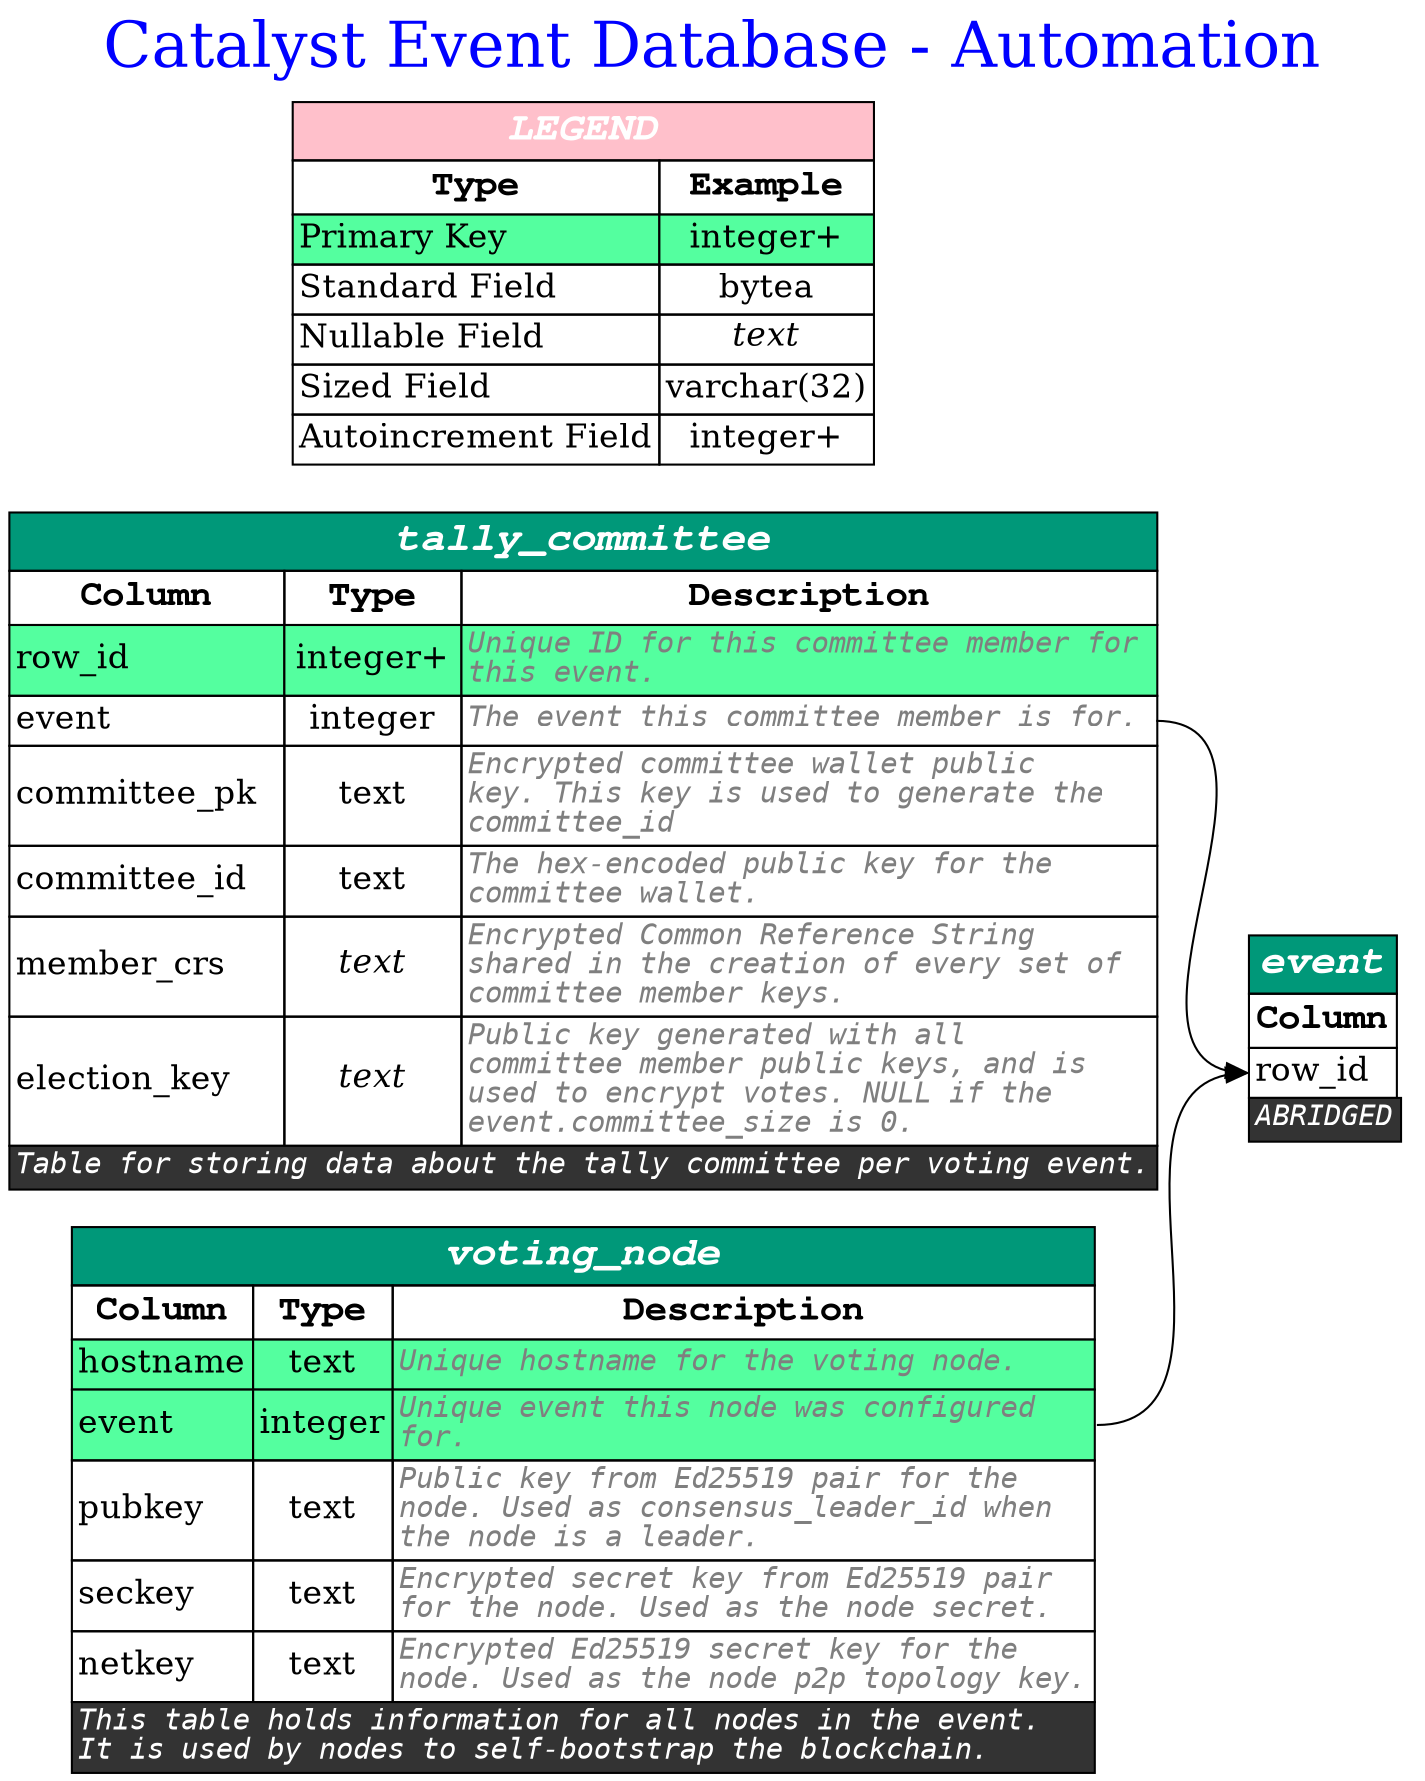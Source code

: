 digraph erd {

    
    label = "Catalyst Event Database - Automation"
    labelloc = t
    fontsize = 30
    fontcolor = blue
    

    graph [
        rankdir = "LR"
    ];

    node [
        fontsize = "16"
        shape = "plaintext"
    ];

    edge [
    ];

    
        

    "tally_committee" [shape=plain label=<
        <table border='0' cellborder='1' cellspacing='0' >
            <tr>
                <td colspan='3' bgcolor='#009879' port='__title'><font color='white' face='Courier bold italic' point-size='20'><b>tally_committee</b></font></td>
            </tr>
            <tr>
                <td><font color='black' face='Courier bold' point-size='18' ><b>Column</b></font></td>
                <td><font color='black' face='Courier bold' point-size='18' ><b>Type</b></font></td>
                <td><font color='black' face='Courier bold' point-size='18' ><b>Description</b></font></td>
            </tr>

            
            <tr>
                <td port="row_id" bgcolor="seagreen1" align='text'><font>row_id</font><br align='left'/></td>
                <td  bgcolor="seagreen1" ><font>integer+</font></td>
                <td port="row_id_out" bgcolor="seagreen1" align='text'><font color='grey50' face='Monospace' point-size='14' ><i>Unique ID for this committee member for<br align='left'/>this event.</i><br align="left"/></font></td>
            </tr>
            
            <tr>
                <td port="event"  align='text'><font>event</font><br align='left'/></td>
                <td   ><font>integer</font></td>
                <td port="event_out"  align='text'><font color='grey50' face='Monospace' point-size='14' ><i>The event this committee member is for.</i><br align="left"/></font></td>
            </tr>
            
            <tr>
                <td port="committee_pk"  align='text'><font>committee_pk</font><br align='left'/></td>
                <td   ><font>text</font></td>
                <td port="committee_pk_out"  align='text'><font color='grey50' face='Monospace' point-size='14' ><i>Encrypted committee wallet public<br align='left'/>key. This key is used to generate the<br align='left'/>committee_id</i><br align="left"/></font></td>
            </tr>
            
            <tr>
                <td port="committee_id"  align='text'><font>committee_id</font><br align='left'/></td>
                <td   ><font>text</font></td>
                <td port="committee_id_out"  align='text'><font color='grey50' face='Monospace' point-size='14' ><i>The hex-encoded public key for the<br align='left'/>committee wallet.</i><br align="left"/></font></td>
            </tr>
            
            <tr>
                <td port="member_crs"  align='text'><font>member_crs</font><br align='left'/></td>
                <td   ><font><i>text</i></font></td>
                <td port="member_crs_out"  align='text'><font color='grey50' face='Monospace' point-size='14' ><i>Encrypted Common Reference String<br align='left'/>shared in the creation of every set of<br align='left'/>committee member keys.</i><br align="left"/></font></td>
            </tr>
            
            <tr>
                <td port="election_key"  align='text'><font>election_key</font><br align='left'/></td>
                <td   ><font><i>text</i></font></td>
                <td port="election_key_out"  align='text'><font color='grey50' face='Monospace' point-size='14' ><i>Public key generated with all<br align='left'/>committee member public keys, and is<br align='left'/>used to encrypt votes. NULL if the<br align='left'/>event.committee_size is 0.</i><br align="left"/></font></td>
            </tr>
            

            
            <tr>
                <td colspan='3' bgcolor="grey20" align='text'><font color='white' face='Monospace' point-size='14'><i>Table for storing data about the tally committee per voting event.</i><br align="left"/></font></td>
            </tr>
            

        </table>
    >];

        
    
        

    "voting_node" [shape=plain label=<
        <table border='0' cellborder='1' cellspacing='0' >
            <tr>
                <td colspan='3' bgcolor='#009879' port='__title'><font color='white' face='Courier bold italic' point-size='20'><b>voting_node</b></font></td>
            </tr>
            <tr>
                <td><font color='black' face='Courier bold' point-size='18' ><b>Column</b></font></td>
                <td><font color='black' face='Courier bold' point-size='18' ><b>Type</b></font></td>
                <td><font color='black' face='Courier bold' point-size='18' ><b>Description</b></font></td>
            </tr>

            
            <tr>
                <td port="hostname" bgcolor="seagreen1" align='text'><font>hostname</font><br align='left'/></td>
                <td  bgcolor="seagreen1" ><font>text</font></td>
                <td port="hostname_out" bgcolor="seagreen1" align='text'><font color='grey50' face='Monospace' point-size='14' ><i>Unique hostname for the voting node.</i><br align="left"/></font></td>
            </tr>
            
            <tr>
                <td port="event" bgcolor="seagreen1" align='text'><font>event</font><br align='left'/></td>
                <td  bgcolor="seagreen1" ><font>integer</font></td>
                <td port="event_out" bgcolor="seagreen1" align='text'><font color='grey50' face='Monospace' point-size='14' ><i>Unique event this node was configured<br align='left'/>for.</i><br align="left"/></font></td>
            </tr>
            
            <tr>
                <td port="pubkey"  align='text'><font>pubkey</font><br align='left'/></td>
                <td   ><font>text</font></td>
                <td port="pubkey_out"  align='text'><font color='grey50' face='Monospace' point-size='14' ><i>Public key from Ed25519 pair for the<br align='left'/>node. Used as consensus_leader_id when<br align='left'/>the node is a leader.</i><br align="left"/></font></td>
            </tr>
            
            <tr>
                <td port="seckey"  align='text'><font>seckey</font><br align='left'/></td>
                <td   ><font>text</font></td>
                <td port="seckey_out"  align='text'><font color='grey50' face='Monospace' point-size='14' ><i>Encrypted secret key from Ed25519 pair<br align='left'/>for the node. Used as the node secret.</i><br align="left"/></font></td>
            </tr>
            
            <tr>
                <td port="netkey"  align='text'><font>netkey</font><br align='left'/></td>
                <td   ><font>text</font></td>
                <td port="netkey_out"  align='text'><font color='grey50' face='Monospace' point-size='14' ><i>Encrypted Ed25519 secret key for the<br align='left'/>node. Used as the node p2p topology key.</i><br align="left"/></font></td>
            </tr>
            

            
            <tr>
                <td colspan='3' bgcolor="grey20" align='text'><font color='white' face='Monospace' point-size='14'><i>This table holds information for all nodes in the event.<br align='left'/>It is used by nodes to self-bootstrap the blockchain.</i><br align="left"/></font></td>
            </tr>
            

        </table>
    >];

        
    

    

    "event" [label=<
        <table border='0' cellborder='1' cellspacing='0'>
            <tr>
                <td bgcolor='#009879' port='__title'><font color='white' face='Courier bold italic' point-size='20'><b>event</b></font></td>
            </tr>
            <tr>
                <td><font color='black' face='Courier bold' point-size='18' ><b>Column</b></font></td>
            </tr>

            
            <tr>
                <td port="row_id"  align='text'><font>row_id</font><br align='left'/></td>
            </tr>
            

            <tr>
                <td colspan='3' bgcolor="grey20" align='text'><font color='white' face='Monospace' point-size='14'><i>ABRIDGED</i><br align="left"/></font></td>
            </tr>
        </table>
    >];

    


    "LEGEND" [label=<
        <table border='0' cellborder='1' cellspacing='0'>
            <tr>
                <td colspan='2' bgcolor='Pink' port='__title'><font color='white' face='Courier bold italic' point-size='20'><b>LEGEND</b></font></td>
            </tr>
            <tr>
                <td><font color='black' face='Courier bold' point-size='18'><b>Type</b></font></td>
                <td><font color='black' face='Courier bold' point-size='18'><b>Example</b></font></td>
            </tr>

            <tr>
                <td align='text' bgcolor="seagreen1" ><font>Primary Key</font><br align='left'/></td>
                <td  bgcolor="seagreen1" ><font>integer+</font></td>
            </tr>


            <tr>
                <td align='text'><font>Standard Field</font><br align='left'/></td>
                <td><font>bytea</font></td>
            </tr>

            <tr>
                <td align='text'><font>Nullable Field</font><br align='left'/></td>
                <td><font><i>text</i></font></td>
            </tr>

            <tr>
                <td align='text'><font>Sized Field</font><br align='left'/></td>
                <td><font>varchar(32)</font></td>
            </tr>

            <tr>
                <td align='text'><font>Autoincrement Field</font><br align='left'/></td>
                <td><font>integer+</font></td>
            </tr>

        </table>
    >];

    
    "voting_node":"event_out" -> "event":"row_id"
    
    "tally_committee":"event_out" -> "event":"row_id"
    


}
